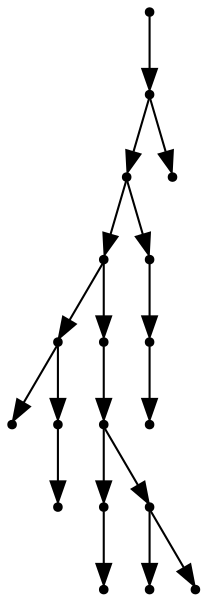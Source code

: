 digraph {
  18 [shape=point];
  17 [shape=point];
  15 [shape=point];
  11 [shape=point];
  3 [shape=point];
  0 [shape=point];
  2 [shape=point];
  1 [shape=point];
  10 [shape=point];
  9 [shape=point];
  5 [shape=point];
  4 [shape=point];
  8 [shape=point];
  6 [shape=point];
  7 [shape=point];
  14 [shape=point];
  13 [shape=point];
  12 [shape=point];
  16 [shape=point];
18 -> 17;
17 -> 15;
15 -> 11;
11 -> 3;
3 -> 0;
3 -> 2;
2 -> 1;
11 -> 10;
10 -> 9;
9 -> 5;
5 -> 4;
9 -> 8;
8 -> 6;
8 -> 7;
15 -> 14;
14 -> 13;
13 -> 12;
17 -> 16;
}
